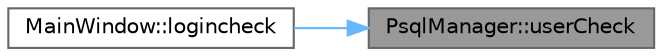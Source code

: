 digraph "PsqlManager::userCheck"
{
 // LATEX_PDF_SIZE
  bgcolor="transparent";
  edge [fontname=Helvetica,fontsize=10,labelfontname=Helvetica,labelfontsize=10];
  node [fontname=Helvetica,fontsize=10,shape=box,height=0.2,width=0.4];
  rankdir="RL";
  Node1 [label="PsqlManager::userCheck",height=0.2,width=0.4,color="gray40", fillcolor="grey60", style="filled", fontcolor="black",tooltip=" "];
  Node1 -> Node2 [dir="back",color="steelblue1",style="solid"];
  Node2 [label="MainWindow::logincheck",height=0.2,width=0.4,color="grey40", fillcolor="white", style="filled",URL="$class_main_window.html#aa4825a6ac8a375f8e7ccc7ffdb5e234c",tooltip=" "];
}
